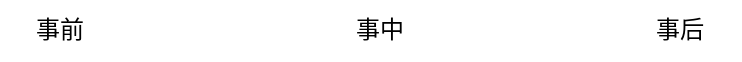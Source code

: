 <mxfile version="20.8.23" type="github">
  <diagram name="第 1 页" id="9t_LCf5cB-b87G4GpCwc">
    <mxGraphModel dx="1084" dy="539" grid="1" gridSize="10" guides="1" tooltips="1" connect="1" arrows="1" fold="1" page="1" pageScale="1" pageWidth="827" pageHeight="1169" math="0" shadow="0">
      <root>
        <mxCell id="0" />
        <mxCell id="1" parent="0" />
        <mxCell id="_zHbm1Rr_nBLG679GyrS-1" value="事前" style="text;html=1;strokeColor=none;fillColor=none;align=center;verticalAlign=middle;whiteSpace=wrap;rounded=0;" parent="1" vertex="1">
          <mxGeometry x="190" y="110" width="60" height="30" as="geometry" />
        </mxCell>
        <mxCell id="_zHbm1Rr_nBLG679GyrS-2" value="事中" style="text;html=1;strokeColor=none;fillColor=none;align=center;verticalAlign=middle;whiteSpace=wrap;rounded=0;" parent="1" vertex="1">
          <mxGeometry x="350" y="110" width="60" height="30" as="geometry" />
        </mxCell>
        <mxCell id="_zHbm1Rr_nBLG679GyrS-3" value="事后" style="text;html=1;strokeColor=none;fillColor=none;align=center;verticalAlign=middle;whiteSpace=wrap;rounded=0;" parent="1" vertex="1">
          <mxGeometry x="500" y="110" width="60" height="30" as="geometry" />
        </mxCell>
      </root>
    </mxGraphModel>
  </diagram>
</mxfile>
